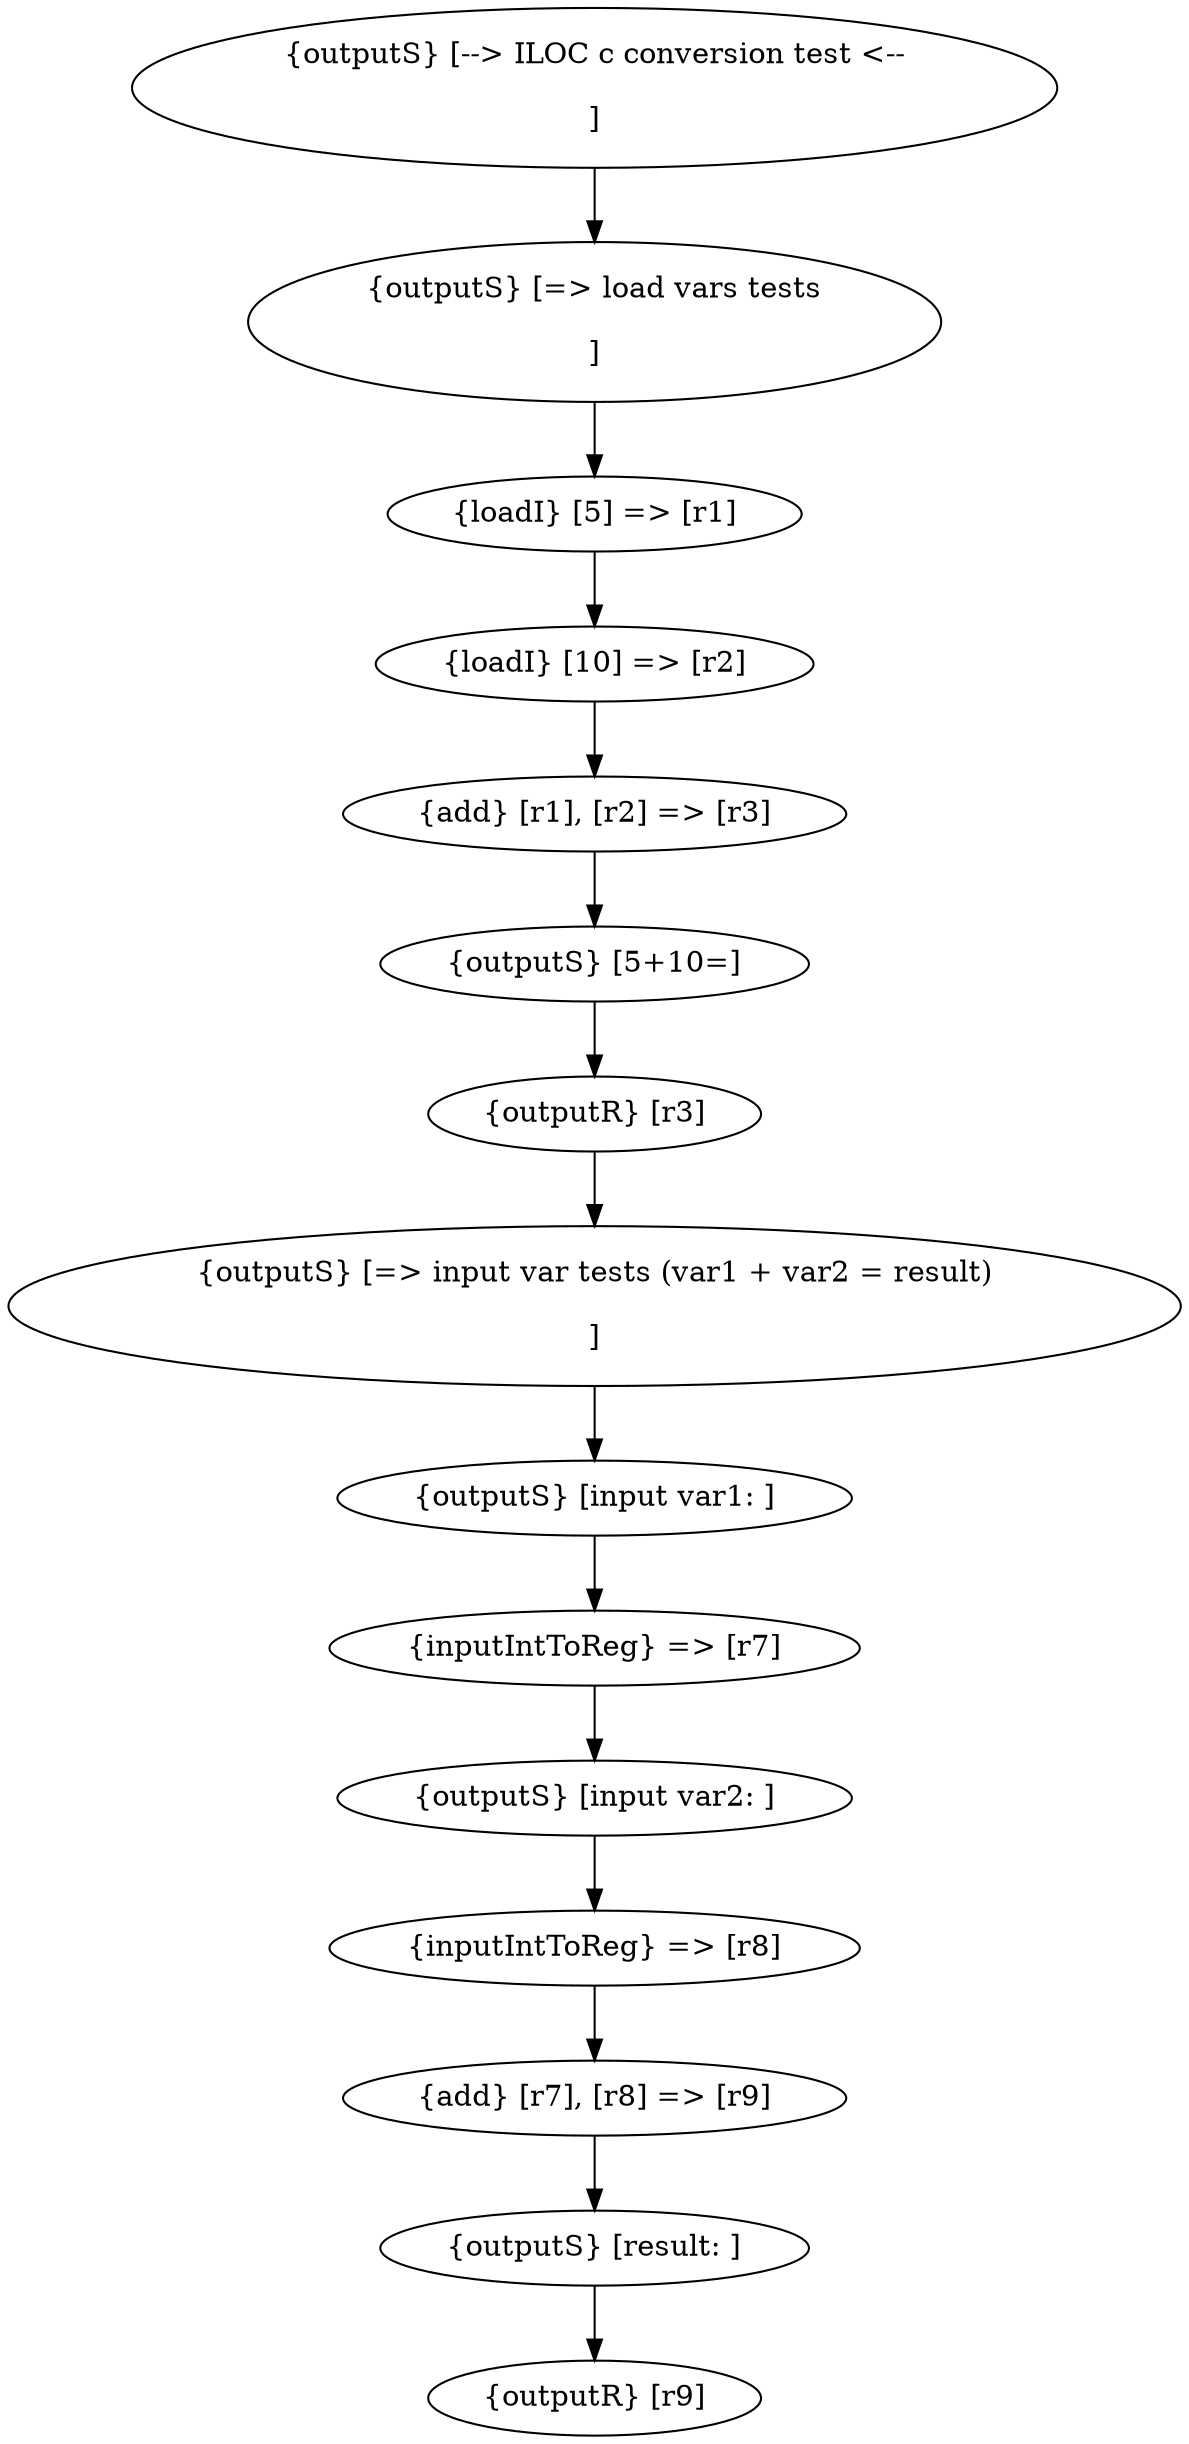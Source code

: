 digraph G {
  1 [ label="\{outputS\} \[--\> ILOC c conversion test \<--\n\n\]" ];
  2 [ label="\{outputS\} \[=\> load vars tests\n\n\]" ];
  3 [ label="\{loadI\} \[5\] =\> \[r1\]" ];
  4 [ label="\{loadI\} \[10\] =\> \[r2\]" ];
  5 [ label="\{add\} \[r1\], \[r2\] =\> \[r3\]" ];
  6 [ label="\{outputS\} \[5+10=\]" ];
  7 [ label="\{outputR\} \[r3\]" ];
  8 [ label="\{outputS\} \[=\> input var tests (var1 + var2 = result)\n\n\]" ];
  9 [ label="\{outputS\} \[input var1: \]" ];
  10 [ label="\{inputIntToReg\} =\> \[r7\]" ];
  11 [ label="\{outputS\} \[input var2: \]" ];
  12 [ label="\{inputIntToReg\} =\> \[r8\]" ];
  13 [ label="\{add\} \[r7\], \[r8\] =\> \[r9\]" ];
  14 [ label="\{outputS\} \[result: \]" ];
  15 [ label="\{outputR\} \[r9\]" ];
  1 -> 2 [ label="" ];
  2 -> 3 [ label="" ];
  3 -> 4 [ label="" ];
  4 -> 5 [ label="" ];
  5 -> 6 [ label="" ];
  6 -> 7 [ label="" ];
  7 -> 8 [ label="" ];
  8 -> 9 [ label="" ];
  9 -> 10 [ label="" ];
  10 -> 11 [ label="" ];
  11 -> 12 [ label="" ];
  12 -> 13 [ label="" ];
  13 -> 14 [ label="" ];
  14 -> 15 [ label="" ];
}
